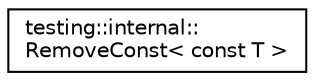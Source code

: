 digraph "Graphical Class Hierarchy"
{
  edge [fontname="Helvetica",fontsize="10",labelfontname="Helvetica",labelfontsize="10"];
  node [fontname="Helvetica",fontsize="10",shape=record];
  rankdir="LR";
  Node1 [label="testing::internal::\lRemoveConst\< const T \>",height=0.2,width=0.4,color="black", fillcolor="white", style="filled",URL="$structtesting_1_1internal_1_1_remove_const_3_01const_01_t_01_4.html"];
}
